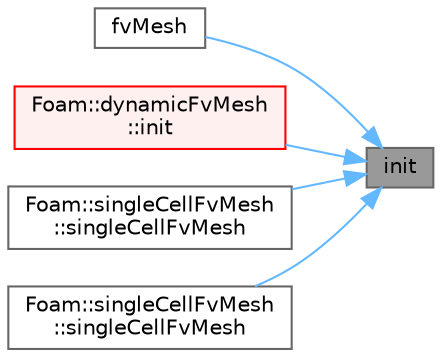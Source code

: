 digraph "init"
{
 // LATEX_PDF_SIZE
  bgcolor="transparent";
  edge [fontname=Helvetica,fontsize=10,labelfontname=Helvetica,labelfontsize=10];
  node [fontname=Helvetica,fontsize=10,shape=box,height=0.2,width=0.4];
  rankdir="RL";
  Node1 [id="Node000001",label="init",height=0.2,width=0.4,color="gray40", fillcolor="grey60", style="filled", fontcolor="black",tooltip=" "];
  Node1 -> Node2 [id="edge1_Node000001_Node000002",dir="back",color="steelblue1",style="solid",tooltip=" "];
  Node2 [id="Node000002",label="fvMesh",height=0.2,width=0.4,color="grey40", fillcolor="white", style="filled",URL="$classFoam_1_1fvMesh.html#a484c0b16ac7fded01fe8b3cca7001ba4",tooltip=" "];
  Node1 -> Node3 [id="edge2_Node000001_Node000003",dir="back",color="steelblue1",style="solid",tooltip=" "];
  Node3 [id="Node000003",label="Foam::dynamicFvMesh\l::init",height=0.2,width=0.4,color="red", fillcolor="#FFF0F0", style="filled",URL="$classFoam_1_1dynamicFvMesh.html#a460e489a34859d4868bfb74195ae243c",tooltip=" "];
  Node1 -> Node19 [id="edge3_Node000001_Node000019",dir="back",color="steelblue1",style="solid",tooltip=" "];
  Node19 [id="Node000019",label="Foam::singleCellFvMesh\l::singleCellFvMesh",height=0.2,width=0.4,color="grey40", fillcolor="white", style="filled",URL="$classFoam_1_1singleCellFvMesh.html#a0510411351fe5afa98e5038594b66393",tooltip=" "];
  Node1 -> Node20 [id="edge4_Node000001_Node000020",dir="back",color="steelblue1",style="solid",tooltip=" "];
  Node20 [id="Node000020",label="Foam::singleCellFvMesh\l::singleCellFvMesh",height=0.2,width=0.4,color="grey40", fillcolor="white", style="filled",URL="$classFoam_1_1singleCellFvMesh.html#a65c31f4ae28c09344115a450eeee3b62",tooltip=" "];
}
